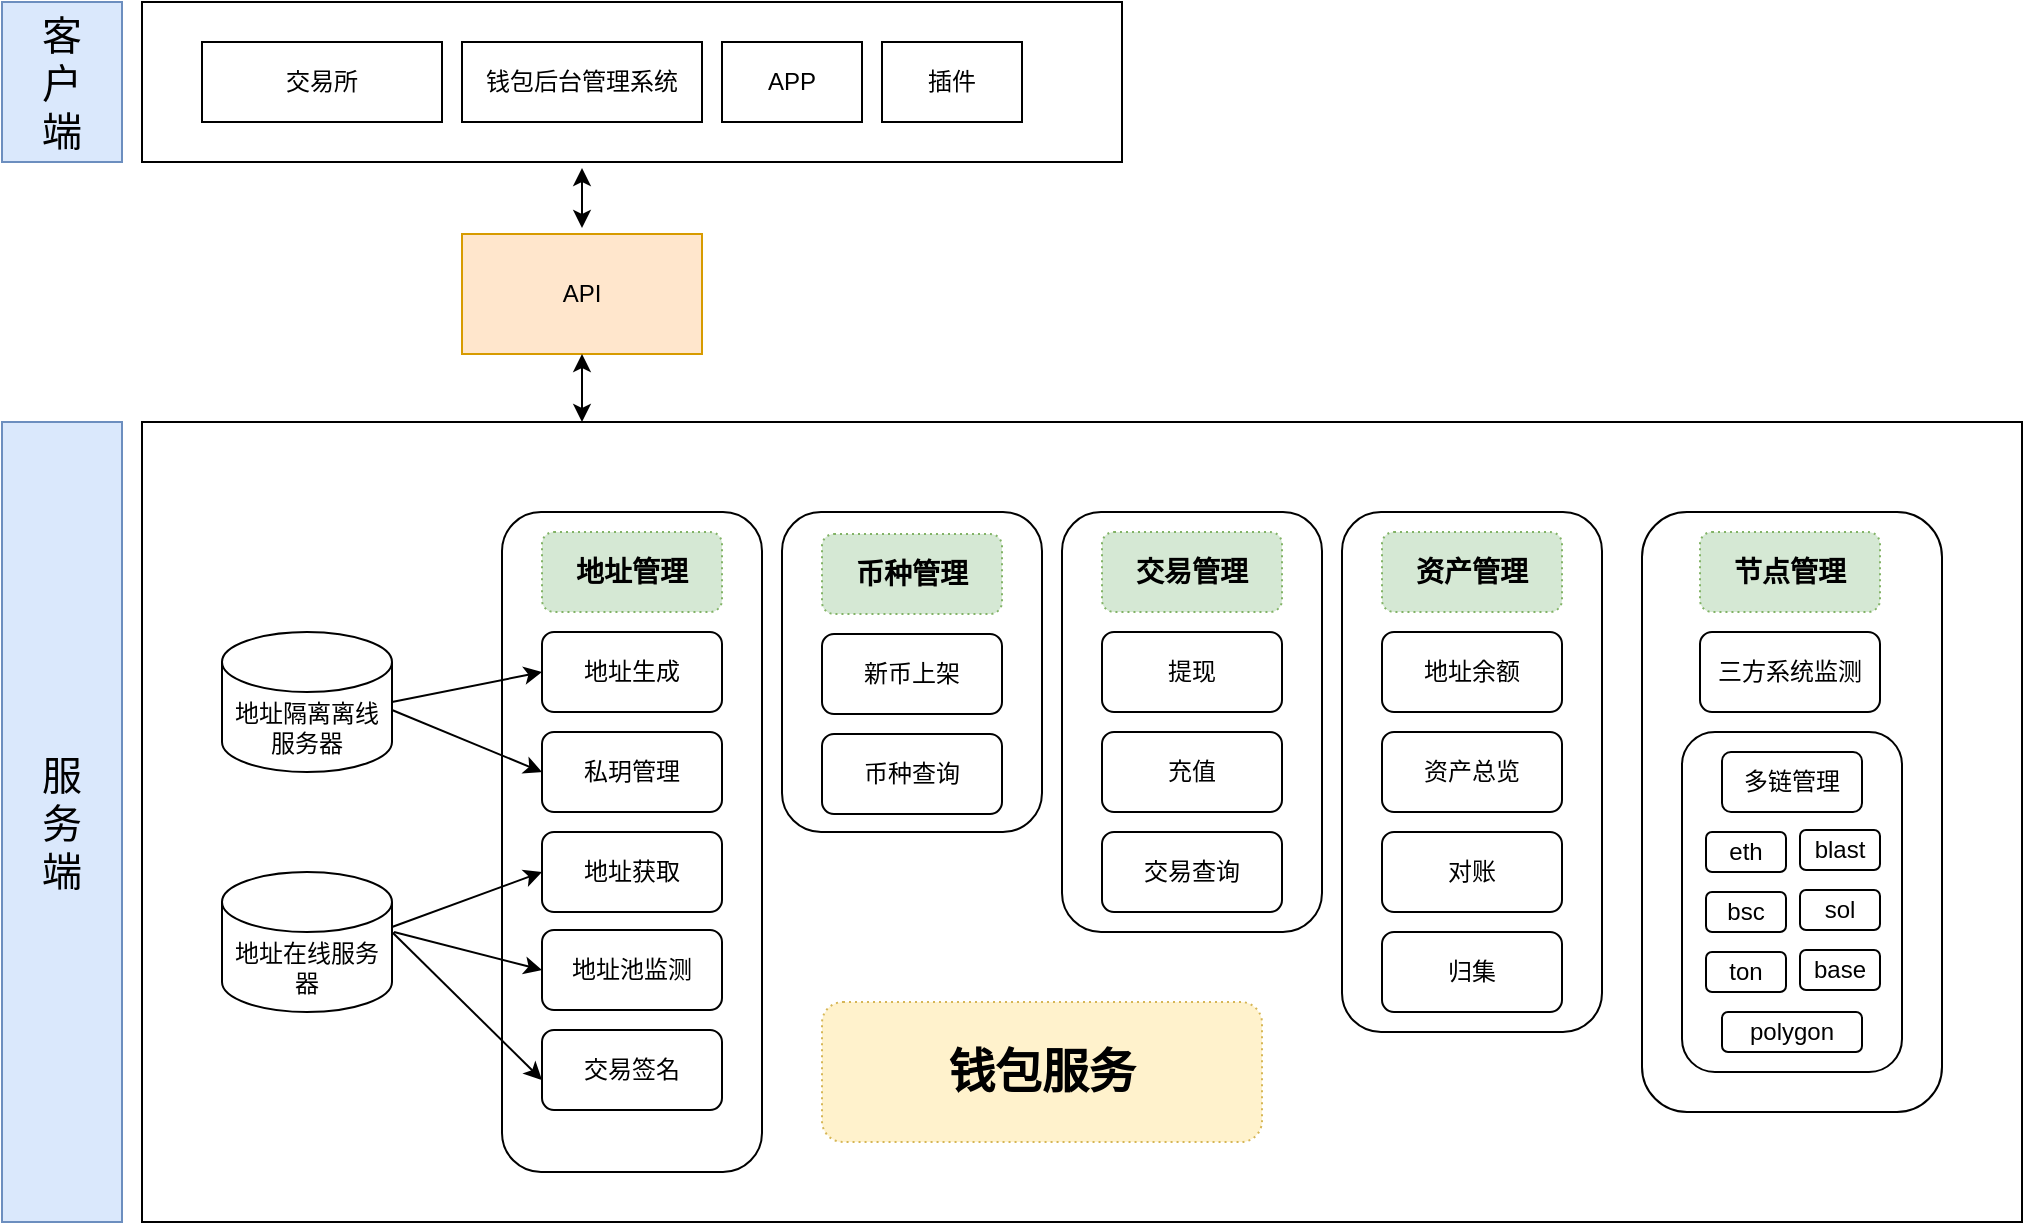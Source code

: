 <mxfile version="26.2.9">
  <diagram name="第 1 页" id="MtJVXzgDBkn3UchIpSK0">
    <mxGraphModel dx="971" dy="543" grid="1" gridSize="10" guides="1" tooltips="1" connect="1" arrows="1" fold="1" page="1" pageScale="1" pageWidth="827" pageHeight="1169" math="0" shadow="0">
      <root>
        <mxCell id="0" />
        <mxCell id="1" parent="0" />
        <mxCell id="QbhWmK35UYDnqmKfywdb-56" value="" style="rounded=0;whiteSpace=wrap;html=1;align=center;verticalAlign=middle;fontFamily=Helvetica;fontSize=12;" vertex="1" parent="1">
          <mxGeometry x="240" y="80" width="490" height="80" as="geometry" />
        </mxCell>
        <mxCell id="h8MxUMHuEeh5kfpRmweB-1" value="交易所" style="rounded=0;whiteSpace=wrap;html=1;" parent="1" vertex="1">
          <mxGeometry x="270" y="100" width="120" height="40" as="geometry" />
        </mxCell>
        <mxCell id="QbhWmK35UYDnqmKfywdb-7" value="钱包后台管理系统" style="rounded=0;whiteSpace=wrap;html=1;" vertex="1" parent="1">
          <mxGeometry x="400" y="100" width="120" height="40" as="geometry" />
        </mxCell>
        <mxCell id="QbhWmK35UYDnqmKfywdb-49" value="" style="group" vertex="1" connectable="0" parent="1">
          <mxGeometry x="240" y="290" width="940" height="400" as="geometry" />
        </mxCell>
        <mxCell id="h8MxUMHuEeh5kfpRmweB-2" value="" style="rounded=0;whiteSpace=wrap;html=1;" parent="QbhWmK35UYDnqmKfywdb-49" vertex="1">
          <mxGeometry width="940" height="400" as="geometry" />
        </mxCell>
        <mxCell id="QbhWmK35UYDnqmKfywdb-35" value="" style="group" vertex="1" connectable="0" parent="QbhWmK35UYDnqmKfywdb-49">
          <mxGeometry x="320" y="45" width="130" height="160" as="geometry" />
        </mxCell>
        <mxCell id="QbhWmK35UYDnqmKfywdb-18" value="&lt;h3&gt;&lt;br&gt;&lt;/h3&gt;" style="rounded=1;whiteSpace=wrap;html=1;align=left;verticalAlign=top;" vertex="1" parent="QbhWmK35UYDnqmKfywdb-35">
          <mxGeometry width="130" height="160" as="geometry" />
        </mxCell>
        <mxCell id="QbhWmK35UYDnqmKfywdb-19" value="新币上架" style="rounded=1;whiteSpace=wrap;html=1;" vertex="1" parent="QbhWmK35UYDnqmKfywdb-35">
          <mxGeometry x="20" y="61" width="90" height="40" as="geometry" />
        </mxCell>
        <mxCell id="QbhWmK35UYDnqmKfywdb-20" value="币种查询" style="rounded=1;whiteSpace=wrap;html=1;" vertex="1" parent="QbhWmK35UYDnqmKfywdb-35">
          <mxGeometry x="20" y="111" width="90" height="40" as="geometry" />
        </mxCell>
        <mxCell id="QbhWmK35UYDnqmKfywdb-21" value="&lt;h3 style=&quot;text-align: left;&quot;&gt;&lt;font style=&quot;font-size: 14px; line-height: 14px;&quot;&gt;币种管理&lt;/font&gt;&lt;/h3&gt;" style="rounded=1;whiteSpace=wrap;html=1;fillColor=#d5e8d4;strokeColor=#82b366;dashed=1;dashPattern=1 2;" vertex="1" parent="QbhWmK35UYDnqmKfywdb-35">
          <mxGeometry x="20" y="11" width="90" height="40" as="geometry" />
        </mxCell>
        <mxCell id="QbhWmK35UYDnqmKfywdb-39" value="" style="group" vertex="1" connectable="0" parent="QbhWmK35UYDnqmKfywdb-49">
          <mxGeometry x="750" y="45" width="150" height="300" as="geometry" />
        </mxCell>
        <mxCell id="QbhWmK35UYDnqmKfywdb-1" value="&lt;h3&gt;&lt;br&gt;&lt;/h3&gt;" style="rounded=1;whiteSpace=wrap;html=1;align=left;verticalAlign=top;container=0;" vertex="1" parent="QbhWmK35UYDnqmKfywdb-39">
          <mxGeometry width="150" height="300" as="geometry" />
        </mxCell>
        <mxCell id="QbhWmK35UYDnqmKfywdb-2" value="三方系统监测" style="rounded=1;whiteSpace=wrap;html=1;container=0;" vertex="1" parent="QbhWmK35UYDnqmKfywdb-39">
          <mxGeometry x="29" y="60" width="90" height="40" as="geometry" />
        </mxCell>
        <mxCell id="QbhWmK35UYDnqmKfywdb-3" value="" style="rounded=1;whiteSpace=wrap;html=1;container=0;" vertex="1" parent="QbhWmK35UYDnqmKfywdb-39">
          <mxGeometry x="20" y="110" width="110" height="170" as="geometry" />
        </mxCell>
        <mxCell id="QbhWmK35UYDnqmKfywdb-4" value="&lt;h3 style=&quot;text-align: left;&quot;&gt;&lt;font style=&quot;font-size: 14px; line-height: 14px;&quot;&gt;节点管理&lt;/font&gt;&lt;/h3&gt;" style="rounded=1;whiteSpace=wrap;html=1;fillColor=#d5e8d4;strokeColor=#82b366;dashed=1;dashPattern=1 2;container=0;" vertex="1" parent="QbhWmK35UYDnqmKfywdb-39">
          <mxGeometry x="29" y="10" width="90" height="40" as="geometry" />
        </mxCell>
        <mxCell id="QbhWmK35UYDnqmKfywdb-9" value="&lt;span style=&quot;color: rgb(0, 0, 0); font-family: Helvetica; font-size: 12px; font-style: normal; font-variant-ligatures: normal; font-variant-caps: normal; font-weight: 400; letter-spacing: normal; orphans: 2; text-align: center; text-indent: 0px; text-transform: none; widows: 2; word-spacing: 0px; -webkit-text-stroke-width: 0px; white-space: normal; text-decoration-thickness: initial; text-decoration-style: initial; text-decoration-color: initial; float: none; background-color: rgb(255, 255, 255); display: inline !important;&quot;&gt;多链管理&lt;/span&gt;" style="rounded=1;whiteSpace=wrap;html=1;container=0;" vertex="1" parent="QbhWmK35UYDnqmKfywdb-39">
          <mxGeometry x="40" y="120" width="70" height="30" as="geometry" />
        </mxCell>
        <mxCell id="QbhWmK35UYDnqmKfywdb-10" value="eth" style="rounded=1;whiteSpace=wrap;html=1;container=0;" vertex="1" parent="QbhWmK35UYDnqmKfywdb-39">
          <mxGeometry x="32" y="160" width="40" height="20" as="geometry" />
        </mxCell>
        <mxCell id="QbhWmK35UYDnqmKfywdb-12" value="bsc" style="rounded=1;whiteSpace=wrap;html=1;container=0;" vertex="1" parent="QbhWmK35UYDnqmKfywdb-39">
          <mxGeometry x="32" y="190" width="40" height="20" as="geometry" />
        </mxCell>
        <mxCell id="QbhWmK35UYDnqmKfywdb-13" value="polygon" style="rounded=1;whiteSpace=wrap;html=1;container=0;" vertex="1" parent="QbhWmK35UYDnqmKfywdb-39">
          <mxGeometry x="40" y="250" width="70" height="20" as="geometry" />
        </mxCell>
        <mxCell id="QbhWmK35UYDnqmKfywdb-14" value="ton" style="rounded=1;whiteSpace=wrap;html=1;container=0;" vertex="1" parent="QbhWmK35UYDnqmKfywdb-39">
          <mxGeometry x="32" y="220" width="40" height="20" as="geometry" />
        </mxCell>
        <mxCell id="QbhWmK35UYDnqmKfywdb-15" value="blast" style="rounded=1;whiteSpace=wrap;html=1;container=0;" vertex="1" parent="QbhWmK35UYDnqmKfywdb-39">
          <mxGeometry x="79" y="159" width="40" height="20" as="geometry" />
        </mxCell>
        <mxCell id="QbhWmK35UYDnqmKfywdb-16" value="sol" style="rounded=1;whiteSpace=wrap;html=1;container=0;" vertex="1" parent="QbhWmK35UYDnqmKfywdb-39">
          <mxGeometry x="79" y="189" width="40" height="20" as="geometry" />
        </mxCell>
        <mxCell id="QbhWmK35UYDnqmKfywdb-17" value="base" style="rounded=1;whiteSpace=wrap;html=1;container=0;" vertex="1" parent="QbhWmK35UYDnqmKfywdb-39">
          <mxGeometry x="79" y="219" width="40" height="20" as="geometry" />
        </mxCell>
        <mxCell id="QbhWmK35UYDnqmKfywdb-40" value="" style="group" vertex="1" connectable="0" parent="QbhWmK35UYDnqmKfywdb-49">
          <mxGeometry x="600" y="45" width="130" height="260" as="geometry" />
        </mxCell>
        <mxCell id="h8MxUMHuEeh5kfpRmweB-25" value="&lt;h3&gt;&lt;br&gt;&lt;/h3&gt;" style="rounded=1;whiteSpace=wrap;html=1;align=left;verticalAlign=top;" parent="QbhWmK35UYDnqmKfywdb-40" vertex="1">
          <mxGeometry width="130" height="260" as="geometry" />
        </mxCell>
        <mxCell id="h8MxUMHuEeh5kfpRmweB-26" value="地址余额" style="rounded=1;whiteSpace=wrap;html=1;" parent="QbhWmK35UYDnqmKfywdb-40" vertex="1">
          <mxGeometry x="20" y="60" width="90" height="40" as="geometry" />
        </mxCell>
        <mxCell id="h8MxUMHuEeh5kfpRmweB-27" value="资产总览" style="rounded=1;whiteSpace=wrap;html=1;" parent="QbhWmK35UYDnqmKfywdb-40" vertex="1">
          <mxGeometry x="20" y="110" width="90" height="40" as="geometry" />
        </mxCell>
        <mxCell id="h8MxUMHuEeh5kfpRmweB-28" value="&lt;h3 style=&quot;text-align: left;&quot;&gt;&lt;font style=&quot;font-size: 14px; line-height: 14px;&quot;&gt;资产管理&lt;/font&gt;&lt;/h3&gt;" style="rounded=1;whiteSpace=wrap;html=1;fillColor=#d5e8d4;strokeColor=#82b366;dashed=1;dashPattern=1 2;" parent="QbhWmK35UYDnqmKfywdb-40" vertex="1">
          <mxGeometry x="20" y="10" width="90" height="40" as="geometry" />
        </mxCell>
        <mxCell id="h8MxUMHuEeh5kfpRmweB-29" value="对账" style="rounded=1;whiteSpace=wrap;html=1;" parent="QbhWmK35UYDnqmKfywdb-40" vertex="1">
          <mxGeometry x="20" y="160" width="90" height="40" as="geometry" />
        </mxCell>
        <mxCell id="h8MxUMHuEeh5kfpRmweB-30" value="归集" style="rounded=1;whiteSpace=wrap;html=1;" parent="QbhWmK35UYDnqmKfywdb-40" vertex="1">
          <mxGeometry x="20" y="210" width="90" height="40" as="geometry" />
        </mxCell>
        <mxCell id="QbhWmK35UYDnqmKfywdb-42" value="" style="group" vertex="1" connectable="0" parent="QbhWmK35UYDnqmKfywdb-49">
          <mxGeometry x="460" y="45" width="130" height="210" as="geometry" />
        </mxCell>
        <mxCell id="h8MxUMHuEeh5kfpRmweB-19" value="&lt;h3&gt;&lt;br&gt;&lt;/h3&gt;" style="rounded=1;whiteSpace=wrap;html=1;align=left;verticalAlign=top;" parent="QbhWmK35UYDnqmKfywdb-42" vertex="1">
          <mxGeometry width="130" height="210" as="geometry" />
        </mxCell>
        <mxCell id="h8MxUMHuEeh5kfpRmweB-20" value="提现" style="rounded=1;whiteSpace=wrap;html=1;" parent="QbhWmK35UYDnqmKfywdb-42" vertex="1">
          <mxGeometry x="20" y="60" width="90" height="40" as="geometry" />
        </mxCell>
        <mxCell id="h8MxUMHuEeh5kfpRmweB-21" value="充值" style="rounded=1;whiteSpace=wrap;html=1;" parent="QbhWmK35UYDnqmKfywdb-42" vertex="1">
          <mxGeometry x="20" y="110" width="90" height="40" as="geometry" />
        </mxCell>
        <mxCell id="h8MxUMHuEeh5kfpRmweB-22" value="&lt;h3 style=&quot;text-align: left;&quot;&gt;&lt;font style=&quot;font-size: 14px; line-height: 14px;&quot;&gt;交易管理&lt;/font&gt;&lt;/h3&gt;" style="rounded=1;whiteSpace=wrap;html=1;fillColor=#d5e8d4;strokeColor=#82b366;dashed=1;dashPattern=1 2;" parent="QbhWmK35UYDnqmKfywdb-42" vertex="1">
          <mxGeometry x="20" y="10" width="90" height="40" as="geometry" />
        </mxCell>
        <mxCell id="h8MxUMHuEeh5kfpRmweB-23" value="交易查询" style="rounded=1;whiteSpace=wrap;html=1;" parent="QbhWmK35UYDnqmKfywdb-42" vertex="1">
          <mxGeometry x="20" y="160" width="90" height="40" as="geometry" />
        </mxCell>
        <mxCell id="QbhWmK35UYDnqmKfywdb-43" value="" style="group" vertex="1" connectable="0" parent="QbhWmK35UYDnqmKfywdb-49">
          <mxGeometry x="40" y="45" width="270" height="330" as="geometry" />
        </mxCell>
        <mxCell id="h8MxUMHuEeh5kfpRmweB-11" value="&lt;h3&gt;&lt;br&gt;&lt;/h3&gt;" style="rounded=1;whiteSpace=wrap;html=1;align=left;verticalAlign=top;" parent="QbhWmK35UYDnqmKfywdb-43" vertex="1">
          <mxGeometry x="140" width="130" height="330" as="geometry" />
        </mxCell>
        <mxCell id="h8MxUMHuEeh5kfpRmweB-14" value="地址生成" style="rounded=1;whiteSpace=wrap;html=1;" parent="QbhWmK35UYDnqmKfywdb-43" vertex="1">
          <mxGeometry x="160" y="60" width="90" height="40" as="geometry" />
        </mxCell>
        <mxCell id="h8MxUMHuEeh5kfpRmweB-15" value="私玥管理" style="rounded=1;whiteSpace=wrap;html=1;" parent="QbhWmK35UYDnqmKfywdb-43" vertex="1">
          <mxGeometry x="160" y="110" width="90" height="40" as="geometry" />
        </mxCell>
        <mxCell id="h8MxUMHuEeh5kfpRmweB-16" value="&lt;h3 style=&quot;text-align: left;&quot;&gt;&lt;font style=&quot;font-size: 14px; line-height: 14px;&quot;&gt;地址管理&lt;/font&gt;&lt;/h3&gt;" style="rounded=1;whiteSpace=wrap;html=1;fillColor=#d5e8d4;strokeColor=#82b366;dashed=1;dashPattern=1 2;" parent="QbhWmK35UYDnqmKfywdb-43" vertex="1">
          <mxGeometry x="160" y="10" width="90" height="40" as="geometry" />
        </mxCell>
        <mxCell id="QbhWmK35UYDnqmKfywdb-22" value="地址隔离离线服务器" style="shape=cylinder3;whiteSpace=wrap;html=1;boundedLbl=1;backgroundOutline=1;size=15;" vertex="1" parent="QbhWmK35UYDnqmKfywdb-43">
          <mxGeometry y="60" width="85" height="70" as="geometry" />
        </mxCell>
        <mxCell id="QbhWmK35UYDnqmKfywdb-26" value="" style="endArrow=classic;html=1;rounded=0;exitX=1;exitY=0.5;exitDx=0;exitDy=0;exitPerimeter=0;" edge="1" parent="QbhWmK35UYDnqmKfywdb-43" source="QbhWmK35UYDnqmKfywdb-22">
          <mxGeometry width="50" height="50" relative="1" as="geometry">
            <mxPoint x="110" y="130" as="sourcePoint" />
            <mxPoint x="160" y="80" as="targetPoint" />
          </mxGeometry>
        </mxCell>
        <mxCell id="QbhWmK35UYDnqmKfywdb-27" value="" style="endArrow=classic;html=1;rounded=0;entryX=0;entryY=0.5;entryDx=0;entryDy=0;" edge="1" parent="QbhWmK35UYDnqmKfywdb-43" target="h8MxUMHuEeh5kfpRmweB-15">
          <mxGeometry width="50" height="50" relative="1" as="geometry">
            <mxPoint x="85" y="99" as="sourcePoint" />
            <mxPoint x="155" y="129" as="targetPoint" />
          </mxGeometry>
        </mxCell>
        <mxCell id="QbhWmK35UYDnqmKfywdb-28" value="地址获取" style="rounded=1;whiteSpace=wrap;html=1;" vertex="1" parent="QbhWmK35UYDnqmKfywdb-43">
          <mxGeometry x="160" y="160" width="90" height="40" as="geometry" />
        </mxCell>
        <mxCell id="QbhWmK35UYDnqmKfywdb-29" value="地址池监测" style="rounded=1;whiteSpace=wrap;html=1;" vertex="1" parent="QbhWmK35UYDnqmKfywdb-43">
          <mxGeometry x="160" y="209" width="90" height="40" as="geometry" />
        </mxCell>
        <mxCell id="QbhWmK35UYDnqmKfywdb-30" value="交易签名" style="rounded=1;whiteSpace=wrap;html=1;" vertex="1" parent="QbhWmK35UYDnqmKfywdb-43">
          <mxGeometry x="160" y="259" width="90" height="40" as="geometry" />
        </mxCell>
        <mxCell id="QbhWmK35UYDnqmKfywdb-31" value="地址在线服务器" style="shape=cylinder3;whiteSpace=wrap;html=1;boundedLbl=1;backgroundOutline=1;size=15;" vertex="1" parent="QbhWmK35UYDnqmKfywdb-43">
          <mxGeometry y="180" width="85" height="70" as="geometry" />
        </mxCell>
        <mxCell id="QbhWmK35UYDnqmKfywdb-32" value="" style="endArrow=classic;html=1;rounded=0;exitX=1;exitY=0.5;exitDx=0;exitDy=0;exitPerimeter=0;entryX=0;entryY=0.5;entryDx=0;entryDy=0;" edge="1" parent="QbhWmK35UYDnqmKfywdb-43" target="QbhWmK35UYDnqmKfywdb-28">
          <mxGeometry width="50" height="50" relative="1" as="geometry">
            <mxPoint x="85" y="207.5" as="sourcePoint" />
            <mxPoint x="160" y="192.5" as="targetPoint" />
          </mxGeometry>
        </mxCell>
        <mxCell id="QbhWmK35UYDnqmKfywdb-33" value="" style="endArrow=classic;html=1;rounded=0;entryX=0;entryY=0.5;entryDx=0;entryDy=0;" edge="1" parent="QbhWmK35UYDnqmKfywdb-43" target="QbhWmK35UYDnqmKfywdb-29">
          <mxGeometry width="50" height="50" relative="1" as="geometry">
            <mxPoint x="86" y="210" as="sourcePoint" />
            <mxPoint x="156" y="229" as="targetPoint" />
          </mxGeometry>
        </mxCell>
        <mxCell id="QbhWmK35UYDnqmKfywdb-34" value="" style="endArrow=classic;html=1;rounded=0;entryX=0;entryY=0.5;entryDx=0;entryDy=0;exitX=1;exitY=0;exitDx=0;exitDy=25;exitPerimeter=0;" edge="1" parent="QbhWmK35UYDnqmKfywdb-43">
          <mxGeometry width="50" height="50" relative="1" as="geometry">
            <mxPoint x="85" y="210" as="sourcePoint" />
            <mxPoint x="160" y="284" as="targetPoint" />
          </mxGeometry>
        </mxCell>
        <mxCell id="QbhWmK35UYDnqmKfywdb-45" value="&lt;h3 style=&quot;text-align: left;&quot;&gt;&lt;span&gt;钱包服务&lt;/span&gt;&lt;/h3&gt;" style="rounded=1;whiteSpace=wrap;html=1;fillColor=#fff2cc;strokeColor=#d6b656;dashed=1;dashPattern=1 2;fontSize=20;" vertex="1" parent="QbhWmK35UYDnqmKfywdb-49">
          <mxGeometry x="340" y="290" width="220" height="70" as="geometry" />
        </mxCell>
        <mxCell id="QbhWmK35UYDnqmKfywdb-50" value="&lt;font style=&quot;font-size: 20px;&quot;&gt;服&lt;/font&gt;&lt;div&gt;&lt;div&gt;&lt;font style=&quot;font-size: 20px;&quot;&gt;务&lt;/font&gt;&lt;/div&gt;&lt;div&gt;&lt;font style=&quot;font-size: 20px;&quot;&gt;端&lt;/font&gt;&lt;/div&gt;&lt;/div&gt;" style="rounded=0;whiteSpace=wrap;html=1;strokeColor=#6c8ebf;align=center;verticalAlign=middle;fontFamily=Helvetica;fontSize=12;fillColor=#dae8fc;" vertex="1" parent="1">
          <mxGeometry x="170" y="290" width="60" height="400" as="geometry" />
        </mxCell>
        <mxCell id="QbhWmK35UYDnqmKfywdb-51" value="&lt;span style=&quot;font-size: 20px;&quot;&gt;客&lt;/span&gt;&lt;div&gt;&lt;span style=&quot;font-size: 20px;&quot;&gt;户&lt;/span&gt;&lt;/div&gt;&lt;div&gt;&lt;span style=&quot;font-size: 20px;&quot;&gt;端&lt;/span&gt;&lt;/div&gt;" style="rounded=0;whiteSpace=wrap;html=1;strokeColor=#6c8ebf;align=center;verticalAlign=middle;fontFamily=Helvetica;fontSize=12;fillColor=#dae8fc;" vertex="1" parent="1">
          <mxGeometry x="170" y="80" width="60" height="80" as="geometry" />
        </mxCell>
        <mxCell id="QbhWmK35UYDnqmKfywdb-53" value="" style="endArrow=classic;startArrow=classic;html=1;rounded=0;fontFamily=Helvetica;fontSize=12;fontColor=default;" edge="1" parent="1">
          <mxGeometry width="50" height="50" relative="1" as="geometry">
            <mxPoint x="460" y="193" as="sourcePoint" />
            <mxPoint x="460" y="163" as="targetPoint" />
          </mxGeometry>
        </mxCell>
        <mxCell id="QbhWmK35UYDnqmKfywdb-54" value="API" style="rounded=0;whiteSpace=wrap;html=1;strokeColor=#d79b00;align=center;verticalAlign=middle;fontFamily=Helvetica;fontSize=12;fontColor=default;fillColor=#ffe6cc;" vertex="1" parent="1">
          <mxGeometry x="400" y="196" width="120" height="60" as="geometry" />
        </mxCell>
        <mxCell id="QbhWmK35UYDnqmKfywdb-57" value="APP" style="rounded=0;whiteSpace=wrap;html=1;" vertex="1" parent="1">
          <mxGeometry x="530" y="100" width="70" height="40" as="geometry" />
        </mxCell>
        <mxCell id="QbhWmK35UYDnqmKfywdb-58" value="插件" style="rounded=0;whiteSpace=wrap;html=1;" vertex="1" parent="1">
          <mxGeometry x="610" y="100" width="70" height="40" as="geometry" />
        </mxCell>
        <mxCell id="QbhWmK35UYDnqmKfywdb-59" value="" style="endArrow=classic;startArrow=classic;html=1;rounded=0;fontFamily=Helvetica;fontSize=12;fontColor=default;entryX=0.5;entryY=1;entryDx=0;entryDy=0;" edge="1" parent="1" target="QbhWmK35UYDnqmKfywdb-54">
          <mxGeometry width="50" height="50" relative="1" as="geometry">
            <mxPoint x="460.0" y="290" as="sourcePoint" />
            <mxPoint x="460.0" y="260" as="targetPoint" />
          </mxGeometry>
        </mxCell>
      </root>
    </mxGraphModel>
  </diagram>
</mxfile>
